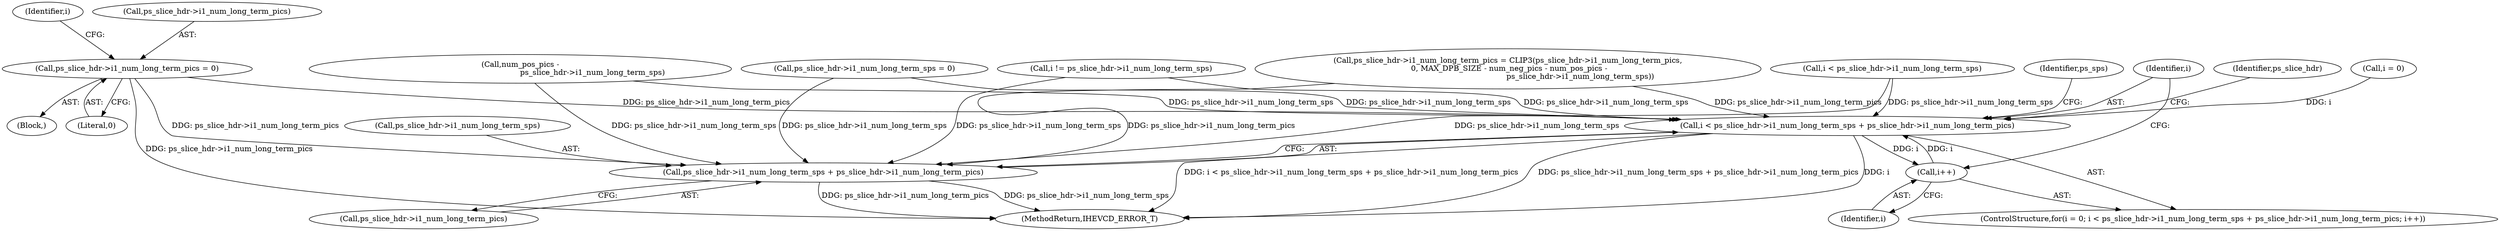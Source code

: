 digraph "0_Android_7c9be319a279654e55a6d757265f88c61a16a4d5@pointer" {
"1000576" [label="(Call,ps_slice_hdr->i1_num_long_term_pics = 0)"];
"1001075" [label="(Call,i < ps_slice_hdr->i1_num_long_term_sps + ps_slice_hdr->i1_num_long_term_pics)"];
"1001084" [label="(Call,i++)"];
"1001077" [label="(Call,ps_slice_hdr->i1_num_long_term_sps + ps_slice_hdr->i1_num_long_term_pics)"];
"1000576" [label="(Call,ps_slice_hdr->i1_num_long_term_pics = 0)"];
"1000885" [label="(Call,num_pos_pics -\n                                                            ps_slice_hdr->i1_num_long_term_sps)"];
"1001081" [label="(Call,ps_slice_hdr->i1_num_long_term_pics)"];
"1000571" [label="(Call,ps_slice_hdr->i1_num_long_term_sps = 0)"];
"1001033" [label="(Call,i != ps_slice_hdr->i1_num_long_term_sps)"];
"1001098" [label="(Identifier,ps_sps)"];
"1001071" [label="(ControlStructure,for(i = 0; i < ps_slice_hdr->i1_num_long_term_sps + ps_slice_hdr->i1_num_long_term_pics; i++))"];
"1001076" [label="(Identifier,i)"];
"1000872" [label="(Call,ps_slice_hdr->i1_num_long_term_pics = CLIP3(ps_slice_hdr->i1_num_long_term_pics,\n 0, MAX_DPB_SIZE - num_neg_pics - num_pos_pics -\n                                                            ps_slice_hdr->i1_num_long_term_sps))"];
"1000907" [label="(Call,i < ps_slice_hdr->i1_num_long_term_sps)"];
"1001075" [label="(Call,i < ps_slice_hdr->i1_num_long_term_sps + ps_slice_hdr->i1_num_long_term_pics)"];
"1001090" [label="(Identifier,ps_slice_hdr)"];
"1001077" [label="(Call,ps_slice_hdr->i1_num_long_term_sps + ps_slice_hdr->i1_num_long_term_pics)"];
"1001078" [label="(Call,ps_slice_hdr->i1_num_long_term_sps)"];
"1000583" [label="(Identifier,i)"];
"1001085" [label="(Identifier,i)"];
"1000560" [label="(Block,)"];
"1000577" [label="(Call,ps_slice_hdr->i1_num_long_term_pics)"];
"1001084" [label="(Call,i++)"];
"1002661" [label="(MethodReturn,IHEVCD_ERROR_T)"];
"1000580" [label="(Literal,0)"];
"1001072" [label="(Call,i = 0)"];
"1000576" -> "1000560"  [label="AST: "];
"1000576" -> "1000580"  [label="CFG: "];
"1000577" -> "1000576"  [label="AST: "];
"1000580" -> "1000576"  [label="AST: "];
"1000583" -> "1000576"  [label="CFG: "];
"1000576" -> "1002661"  [label="DDG: ps_slice_hdr->i1_num_long_term_pics"];
"1000576" -> "1001075"  [label="DDG: ps_slice_hdr->i1_num_long_term_pics"];
"1000576" -> "1001077"  [label="DDG: ps_slice_hdr->i1_num_long_term_pics"];
"1001075" -> "1001071"  [label="AST: "];
"1001075" -> "1001077"  [label="CFG: "];
"1001076" -> "1001075"  [label="AST: "];
"1001077" -> "1001075"  [label="AST: "];
"1001090" -> "1001075"  [label="CFG: "];
"1001098" -> "1001075"  [label="CFG: "];
"1001075" -> "1002661"  [label="DDG: i < ps_slice_hdr->i1_num_long_term_sps + ps_slice_hdr->i1_num_long_term_pics"];
"1001075" -> "1002661"  [label="DDG: ps_slice_hdr->i1_num_long_term_sps + ps_slice_hdr->i1_num_long_term_pics"];
"1001075" -> "1002661"  [label="DDG: i"];
"1001084" -> "1001075"  [label="DDG: i"];
"1001072" -> "1001075"  [label="DDG: i"];
"1000571" -> "1001075"  [label="DDG: ps_slice_hdr->i1_num_long_term_sps"];
"1000907" -> "1001075"  [label="DDG: ps_slice_hdr->i1_num_long_term_sps"];
"1001033" -> "1001075"  [label="DDG: ps_slice_hdr->i1_num_long_term_sps"];
"1000885" -> "1001075"  [label="DDG: ps_slice_hdr->i1_num_long_term_sps"];
"1000872" -> "1001075"  [label="DDG: ps_slice_hdr->i1_num_long_term_pics"];
"1001075" -> "1001084"  [label="DDG: i"];
"1001084" -> "1001071"  [label="AST: "];
"1001084" -> "1001085"  [label="CFG: "];
"1001085" -> "1001084"  [label="AST: "];
"1001076" -> "1001084"  [label="CFG: "];
"1001077" -> "1001081"  [label="CFG: "];
"1001078" -> "1001077"  [label="AST: "];
"1001081" -> "1001077"  [label="AST: "];
"1001077" -> "1002661"  [label="DDG: ps_slice_hdr->i1_num_long_term_sps"];
"1001077" -> "1002661"  [label="DDG: ps_slice_hdr->i1_num_long_term_pics"];
"1000571" -> "1001077"  [label="DDG: ps_slice_hdr->i1_num_long_term_sps"];
"1000907" -> "1001077"  [label="DDG: ps_slice_hdr->i1_num_long_term_sps"];
"1001033" -> "1001077"  [label="DDG: ps_slice_hdr->i1_num_long_term_sps"];
"1000885" -> "1001077"  [label="DDG: ps_slice_hdr->i1_num_long_term_sps"];
"1000872" -> "1001077"  [label="DDG: ps_slice_hdr->i1_num_long_term_pics"];
}
